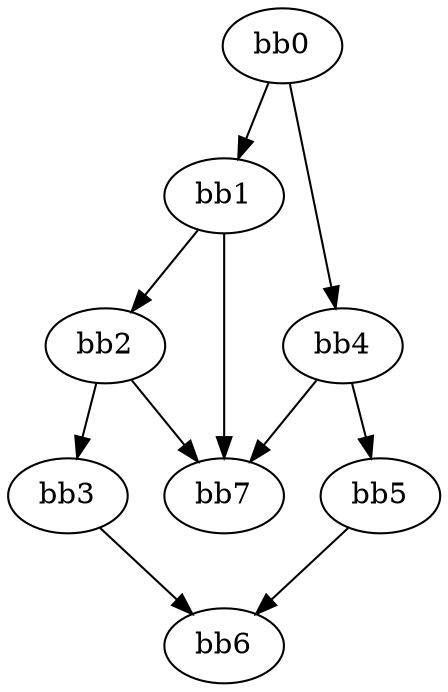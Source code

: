 digraph {
    0 [ label = "bb0\l" ]
    1 [ label = "bb1\l" ]
    2 [ label = "bb2\l" ]
    3 [ label = "bb3\l" ]
    4 [ label = "bb4\l" ]
    5 [ label = "bb5\l" ]
    6 [ label = "bb6\l" ]
    7 [ label = "bb7\l" ]
    0 -> 1 [ ]
    0 -> 4 [ ]
    1 -> 2 [ ]
    1 -> 7 [ ]
    2 -> 3 [ ]
    2 -> 7 [ ]
    3 -> 6 [ ]
    4 -> 5 [ ]
    4 -> 7 [ ]
    5 -> 6 [ ]
}


